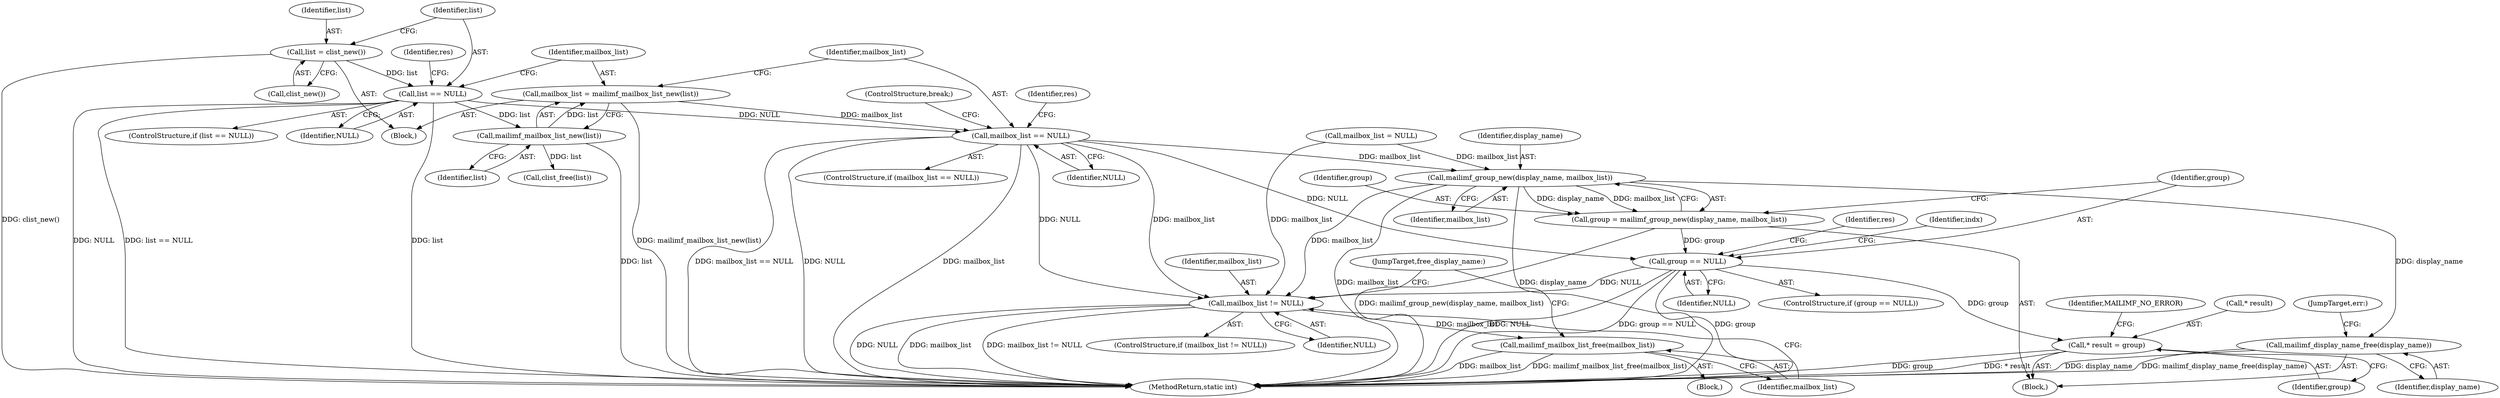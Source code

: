 digraph "0_libetpan_1fe8fbc032ccda1db9af66d93016b49c16c1f22d@pointer" {
"1000206" [label="(Call,mailbox_list == NULL)"];
"1000201" [label="(Call,mailbox_list = mailimf_mailbox_list_new(list))"];
"1000203" [label="(Call,mailimf_mailbox_list_new(list))"];
"1000193" [label="(Call,list == NULL)"];
"1000189" [label="(Call,list = clist_new())"];
"1000240" [label="(Call,mailimf_group_new(display_name, mailbox_list))"];
"1000238" [label="(Call,group = mailimf_group_new(display_name, mailbox_list))"];
"1000244" [label="(Call,group == NULL)"];
"1000256" [label="(Call,* result = group)"];
"1000264" [label="(Call,mailbox_list != NULL)"];
"1000268" [label="(Call,mailimf_mailbox_list_free(mailbox_list))"];
"1000271" [label="(Call,mailimf_display_name_free(display_name))"];
"1000249" [label="(Identifier,res)"];
"1000268" [label="(Call,mailimf_mailbox_list_free(mailbox_list))"];
"1000206" [label="(Call,mailbox_list == NULL)"];
"1000189" [label="(Call,list = clist_new())"];
"1000265" [label="(Identifier,mailbox_list)"];
"1000117" [label="(Call,mailbox_list = NULL)"];
"1000244" [label="(Call,group == NULL)"];
"1000204" [label="(Identifier,list)"];
"1000267" [label="(Block,)"];
"1000243" [label="(ControlStructure,if (group == NULL))"];
"1000242" [label="(Identifier,mailbox_list)"];
"1000264" [label="(Call,mailbox_list != NULL)"];
"1000194" [label="(Identifier,list)"];
"1000266" [label="(Identifier,NULL)"];
"1000270" [label="(JumpTarget,free_display_name:)"];
"1000205" [label="(ControlStructure,if (mailbox_list == NULL))"];
"1000240" [label="(Call,mailimf_group_new(display_name, mailbox_list))"];
"1000256" [label="(Call,* result = group)"];
"1000213" [label="(Call,clist_free(list))"];
"1000207" [label="(Identifier,mailbox_list)"];
"1000193" [label="(Call,list == NULL)"];
"1000276" [label="(MethodReturn,static int)"];
"1000191" [label="(Call,clist_new())"];
"1000190" [label="(Identifier,list)"];
"1000254" [label="(Identifier,indx)"];
"1000208" [label="(Identifier,NULL)"];
"1000257" [label="(Call,* result)"];
"1000211" [label="(Identifier,res)"];
"1000263" [label="(ControlStructure,if (mailbox_list != NULL))"];
"1000241" [label="(Identifier,display_name)"];
"1000272" [label="(Identifier,display_name)"];
"1000216" [label="(ControlStructure,break;)"];
"1000269" [label="(Identifier,mailbox_list)"];
"1000165" [label="(Block,)"];
"1000246" [label="(Identifier,NULL)"];
"1000238" [label="(Call,group = mailimf_group_new(display_name, mailbox_list))"];
"1000198" [label="(Identifier,res)"];
"1000239" [label="(Identifier,group)"];
"1000192" [label="(ControlStructure,if (list == NULL))"];
"1000259" [label="(Identifier,group)"];
"1000195" [label="(Identifier,NULL)"];
"1000273" [label="(JumpTarget,err:)"];
"1000201" [label="(Call,mailbox_list = mailimf_mailbox_list_new(list))"];
"1000261" [label="(Identifier,MAILIMF_NO_ERROR)"];
"1000203" [label="(Call,mailimf_mailbox_list_new(list))"];
"1000271" [label="(Call,mailimf_display_name_free(display_name))"];
"1000245" [label="(Identifier,group)"];
"1000202" [label="(Identifier,mailbox_list)"];
"1000105" [label="(Block,)"];
"1000206" -> "1000205"  [label="AST: "];
"1000206" -> "1000208"  [label="CFG: "];
"1000207" -> "1000206"  [label="AST: "];
"1000208" -> "1000206"  [label="AST: "];
"1000211" -> "1000206"  [label="CFG: "];
"1000216" -> "1000206"  [label="CFG: "];
"1000206" -> "1000276"  [label="DDG: mailbox_list == NULL"];
"1000206" -> "1000276"  [label="DDG: NULL"];
"1000206" -> "1000276"  [label="DDG: mailbox_list"];
"1000201" -> "1000206"  [label="DDG: mailbox_list"];
"1000193" -> "1000206"  [label="DDG: NULL"];
"1000206" -> "1000240"  [label="DDG: mailbox_list"];
"1000206" -> "1000244"  [label="DDG: NULL"];
"1000206" -> "1000264"  [label="DDG: mailbox_list"];
"1000206" -> "1000264"  [label="DDG: NULL"];
"1000201" -> "1000165"  [label="AST: "];
"1000201" -> "1000203"  [label="CFG: "];
"1000202" -> "1000201"  [label="AST: "];
"1000203" -> "1000201"  [label="AST: "];
"1000207" -> "1000201"  [label="CFG: "];
"1000201" -> "1000276"  [label="DDG: mailimf_mailbox_list_new(list)"];
"1000203" -> "1000201"  [label="DDG: list"];
"1000203" -> "1000204"  [label="CFG: "];
"1000204" -> "1000203"  [label="AST: "];
"1000203" -> "1000276"  [label="DDG: list"];
"1000193" -> "1000203"  [label="DDG: list"];
"1000203" -> "1000213"  [label="DDG: list"];
"1000193" -> "1000192"  [label="AST: "];
"1000193" -> "1000195"  [label="CFG: "];
"1000194" -> "1000193"  [label="AST: "];
"1000195" -> "1000193"  [label="AST: "];
"1000198" -> "1000193"  [label="CFG: "];
"1000202" -> "1000193"  [label="CFG: "];
"1000193" -> "1000276"  [label="DDG: list"];
"1000193" -> "1000276"  [label="DDG: NULL"];
"1000193" -> "1000276"  [label="DDG: list == NULL"];
"1000189" -> "1000193"  [label="DDG: list"];
"1000189" -> "1000165"  [label="AST: "];
"1000189" -> "1000191"  [label="CFG: "];
"1000190" -> "1000189"  [label="AST: "];
"1000191" -> "1000189"  [label="AST: "];
"1000194" -> "1000189"  [label="CFG: "];
"1000189" -> "1000276"  [label="DDG: clist_new()"];
"1000240" -> "1000238"  [label="AST: "];
"1000240" -> "1000242"  [label="CFG: "];
"1000241" -> "1000240"  [label="AST: "];
"1000242" -> "1000240"  [label="AST: "];
"1000238" -> "1000240"  [label="CFG: "];
"1000240" -> "1000276"  [label="DDG: mailbox_list"];
"1000240" -> "1000276"  [label="DDG: display_name"];
"1000240" -> "1000238"  [label="DDG: display_name"];
"1000240" -> "1000238"  [label="DDG: mailbox_list"];
"1000117" -> "1000240"  [label="DDG: mailbox_list"];
"1000240" -> "1000264"  [label="DDG: mailbox_list"];
"1000240" -> "1000271"  [label="DDG: display_name"];
"1000238" -> "1000105"  [label="AST: "];
"1000239" -> "1000238"  [label="AST: "];
"1000245" -> "1000238"  [label="CFG: "];
"1000238" -> "1000276"  [label="DDG: mailimf_group_new(display_name, mailbox_list)"];
"1000238" -> "1000244"  [label="DDG: group"];
"1000244" -> "1000243"  [label="AST: "];
"1000244" -> "1000246"  [label="CFG: "];
"1000245" -> "1000244"  [label="AST: "];
"1000246" -> "1000244"  [label="AST: "];
"1000249" -> "1000244"  [label="CFG: "];
"1000254" -> "1000244"  [label="CFG: "];
"1000244" -> "1000276"  [label="DDG: group == NULL"];
"1000244" -> "1000276"  [label="DDG: group"];
"1000244" -> "1000276"  [label="DDG: NULL"];
"1000244" -> "1000256"  [label="DDG: group"];
"1000244" -> "1000264"  [label="DDG: NULL"];
"1000256" -> "1000105"  [label="AST: "];
"1000256" -> "1000259"  [label="CFG: "];
"1000257" -> "1000256"  [label="AST: "];
"1000259" -> "1000256"  [label="AST: "];
"1000261" -> "1000256"  [label="CFG: "];
"1000256" -> "1000276"  [label="DDG: group"];
"1000256" -> "1000276"  [label="DDG: * result"];
"1000264" -> "1000263"  [label="AST: "];
"1000264" -> "1000266"  [label="CFG: "];
"1000265" -> "1000264"  [label="AST: "];
"1000266" -> "1000264"  [label="AST: "];
"1000269" -> "1000264"  [label="CFG: "];
"1000270" -> "1000264"  [label="CFG: "];
"1000264" -> "1000276"  [label="DDG: mailbox_list"];
"1000264" -> "1000276"  [label="DDG: mailbox_list != NULL"];
"1000264" -> "1000276"  [label="DDG: NULL"];
"1000117" -> "1000264"  [label="DDG: mailbox_list"];
"1000264" -> "1000268"  [label="DDG: mailbox_list"];
"1000268" -> "1000267"  [label="AST: "];
"1000268" -> "1000269"  [label="CFG: "];
"1000269" -> "1000268"  [label="AST: "];
"1000270" -> "1000268"  [label="CFG: "];
"1000268" -> "1000276"  [label="DDG: mailbox_list"];
"1000268" -> "1000276"  [label="DDG: mailimf_mailbox_list_free(mailbox_list)"];
"1000271" -> "1000105"  [label="AST: "];
"1000271" -> "1000272"  [label="CFG: "];
"1000272" -> "1000271"  [label="AST: "];
"1000273" -> "1000271"  [label="CFG: "];
"1000271" -> "1000276"  [label="DDG: display_name"];
"1000271" -> "1000276"  [label="DDG: mailimf_display_name_free(display_name)"];
}
